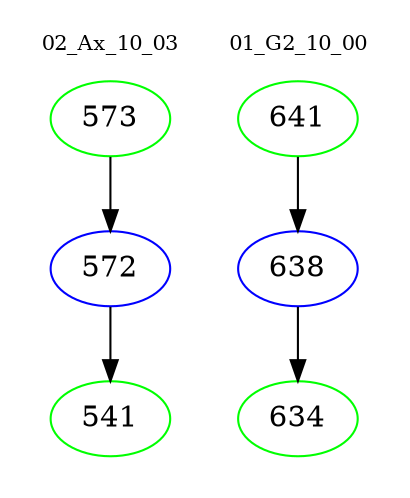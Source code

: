 digraph{
subgraph cluster_0 {
color = white
label = "02_Ax_10_03";
fontsize=10;
T0_573 [label="573", color="green"]
T0_573 -> T0_572 [color="black"]
T0_572 [label="572", color="blue"]
T0_572 -> T0_541 [color="black"]
T0_541 [label="541", color="green"]
}
subgraph cluster_1 {
color = white
label = "01_G2_10_00";
fontsize=10;
T1_641 [label="641", color="green"]
T1_641 -> T1_638 [color="black"]
T1_638 [label="638", color="blue"]
T1_638 -> T1_634 [color="black"]
T1_634 [label="634", color="green"]
}
}
